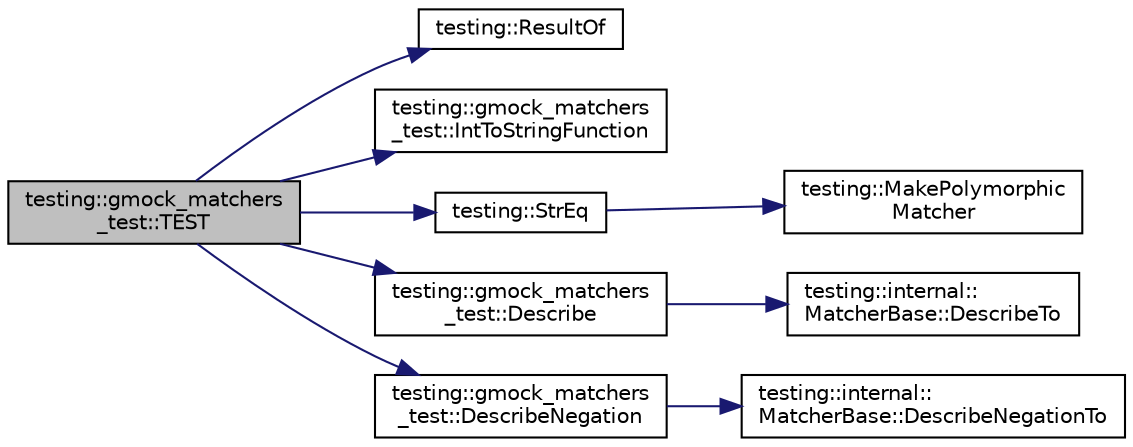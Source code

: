 digraph "testing::gmock_matchers_test::TEST"
{
  edge [fontname="Helvetica",fontsize="10",labelfontname="Helvetica",labelfontsize="10"];
  node [fontname="Helvetica",fontsize="10",shape=record];
  rankdir="LR";
  Node1331 [label="testing::gmock_matchers\l_test::TEST",height=0.2,width=0.4,color="black", fillcolor="grey75", style="filled", fontcolor="black"];
  Node1331 -> Node1332 [color="midnightblue",fontsize="10",style="solid",fontname="Helvetica"];
  Node1332 [label="testing::ResultOf",height=0.2,width=0.4,color="black", fillcolor="white", style="filled",URL="$d0/d75/namespacetesting.html#aaadb51dd383baa95f123ab891d4f8a5f"];
  Node1331 -> Node1333 [color="midnightblue",fontsize="10",style="solid",fontname="Helvetica"];
  Node1333 [label="testing::gmock_matchers\l_test::IntToStringFunction",height=0.2,width=0.4,color="black", fillcolor="white", style="filled",URL="$d5/de1/namespacetesting_1_1gmock__matchers__test.html#a94cad49187e6a3cc41d3ea59903214cf"];
  Node1331 -> Node1334 [color="midnightblue",fontsize="10",style="solid",fontname="Helvetica"];
  Node1334 [label="testing::StrEq",height=0.2,width=0.4,color="black", fillcolor="white", style="filled",URL="$d0/d75/namespacetesting.html#a48866c91c213258ea24279bbd2008e3f"];
  Node1334 -> Node1335 [color="midnightblue",fontsize="10",style="solid",fontname="Helvetica"];
  Node1335 [label="testing::MakePolymorphic\lMatcher",height=0.2,width=0.4,color="black", fillcolor="white", style="filled",URL="$d0/d75/namespacetesting.html#a667ca94f190ec2e17ee2fbfdb7d3da04"];
  Node1331 -> Node1336 [color="midnightblue",fontsize="10",style="solid",fontname="Helvetica"];
  Node1336 [label="testing::gmock_matchers\l_test::Describe",height=0.2,width=0.4,color="black", fillcolor="white", style="filled",URL="$d5/de1/namespacetesting_1_1gmock__matchers__test.html#a738a538e1705ea49670aeb3ed25108e6"];
  Node1336 -> Node1337 [color="midnightblue",fontsize="10",style="solid",fontname="Helvetica"];
  Node1337 [label="testing::internal::\lMatcherBase::DescribeTo",height=0.2,width=0.4,color="black", fillcolor="white", style="filled",URL="$df/d93/classtesting_1_1internal_1_1_matcher_base.html#a7e0c883c7745e0d646463077ef1c1267"];
  Node1331 -> Node1338 [color="midnightblue",fontsize="10",style="solid",fontname="Helvetica"];
  Node1338 [label="testing::gmock_matchers\l_test::DescribeNegation",height=0.2,width=0.4,color="black", fillcolor="white", style="filled",URL="$d5/de1/namespacetesting_1_1gmock__matchers__test.html#a96c18b92dede79060a7303fe5d178faf"];
  Node1338 -> Node1339 [color="midnightblue",fontsize="10",style="solid",fontname="Helvetica"];
  Node1339 [label="testing::internal::\lMatcherBase::DescribeNegationTo",height=0.2,width=0.4,color="black", fillcolor="white", style="filled",URL="$df/d93/classtesting_1_1internal_1_1_matcher_base.html#ac1089d49b6b8a381900618985cd69b7f"];
}
